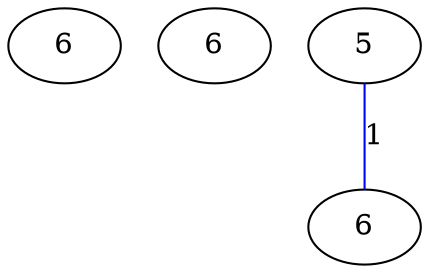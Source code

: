 graph G {
	0 [label="6"];
	1 [label="6"];
	2 [label="5"];
	3 [label="6"];
	2 -- 3 [label="1", color=blue];
}